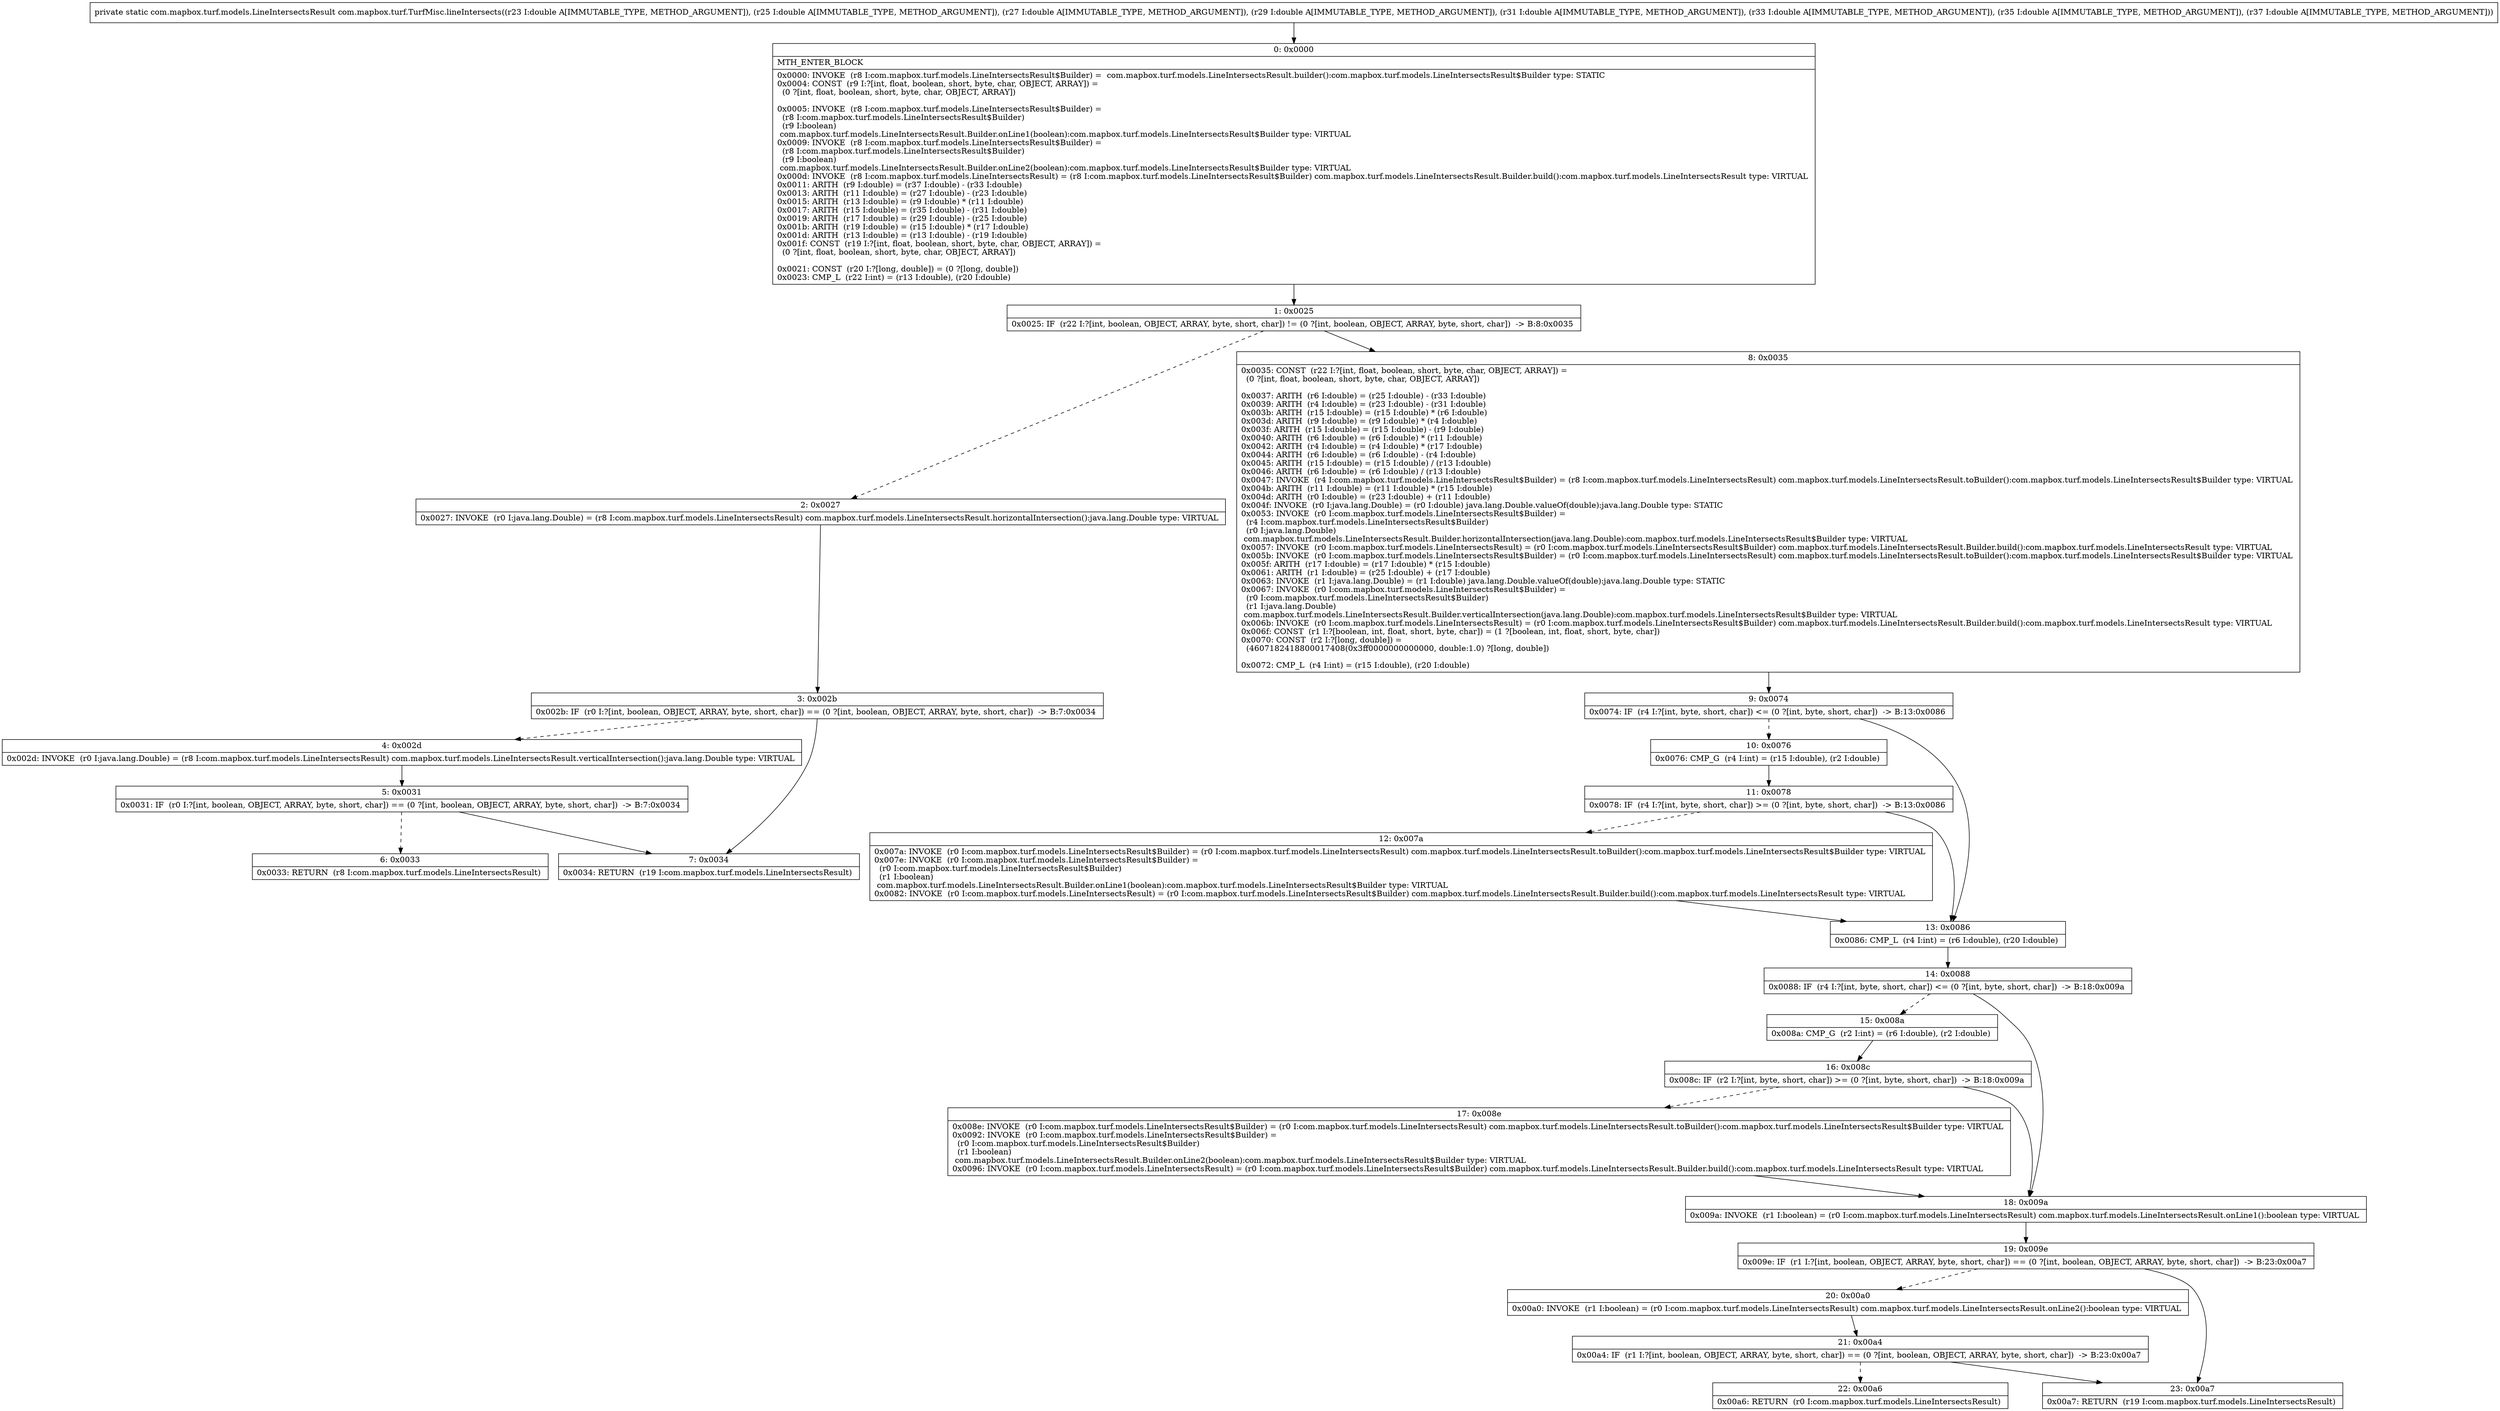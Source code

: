 digraph "CFG forcom.mapbox.turf.TurfMisc.lineIntersects(DDDDDDDD)Lcom\/mapbox\/turf\/models\/LineIntersectsResult;" {
Node_0 [shape=record,label="{0\:\ 0x0000|MTH_ENTER_BLOCK\l|0x0000: INVOKE  (r8 I:com.mapbox.turf.models.LineIntersectsResult$Builder) =  com.mapbox.turf.models.LineIntersectsResult.builder():com.mapbox.turf.models.LineIntersectsResult$Builder type: STATIC \l0x0004: CONST  (r9 I:?[int, float, boolean, short, byte, char, OBJECT, ARRAY]) = \l  (0 ?[int, float, boolean, short, byte, char, OBJECT, ARRAY])\l \l0x0005: INVOKE  (r8 I:com.mapbox.turf.models.LineIntersectsResult$Builder) = \l  (r8 I:com.mapbox.turf.models.LineIntersectsResult$Builder)\l  (r9 I:boolean)\l com.mapbox.turf.models.LineIntersectsResult.Builder.onLine1(boolean):com.mapbox.turf.models.LineIntersectsResult$Builder type: VIRTUAL \l0x0009: INVOKE  (r8 I:com.mapbox.turf.models.LineIntersectsResult$Builder) = \l  (r8 I:com.mapbox.turf.models.LineIntersectsResult$Builder)\l  (r9 I:boolean)\l com.mapbox.turf.models.LineIntersectsResult.Builder.onLine2(boolean):com.mapbox.turf.models.LineIntersectsResult$Builder type: VIRTUAL \l0x000d: INVOKE  (r8 I:com.mapbox.turf.models.LineIntersectsResult) = (r8 I:com.mapbox.turf.models.LineIntersectsResult$Builder) com.mapbox.turf.models.LineIntersectsResult.Builder.build():com.mapbox.turf.models.LineIntersectsResult type: VIRTUAL \l0x0011: ARITH  (r9 I:double) = (r37 I:double) \- (r33 I:double) \l0x0013: ARITH  (r11 I:double) = (r27 I:double) \- (r23 I:double) \l0x0015: ARITH  (r13 I:double) = (r9 I:double) * (r11 I:double) \l0x0017: ARITH  (r15 I:double) = (r35 I:double) \- (r31 I:double) \l0x0019: ARITH  (r17 I:double) = (r29 I:double) \- (r25 I:double) \l0x001b: ARITH  (r19 I:double) = (r15 I:double) * (r17 I:double) \l0x001d: ARITH  (r13 I:double) = (r13 I:double) \- (r19 I:double) \l0x001f: CONST  (r19 I:?[int, float, boolean, short, byte, char, OBJECT, ARRAY]) = \l  (0 ?[int, float, boolean, short, byte, char, OBJECT, ARRAY])\l \l0x0021: CONST  (r20 I:?[long, double]) = (0 ?[long, double]) \l0x0023: CMP_L  (r22 I:int) = (r13 I:double), (r20 I:double) \l}"];
Node_1 [shape=record,label="{1\:\ 0x0025|0x0025: IF  (r22 I:?[int, boolean, OBJECT, ARRAY, byte, short, char]) != (0 ?[int, boolean, OBJECT, ARRAY, byte, short, char])  \-\> B:8:0x0035 \l}"];
Node_2 [shape=record,label="{2\:\ 0x0027|0x0027: INVOKE  (r0 I:java.lang.Double) = (r8 I:com.mapbox.turf.models.LineIntersectsResult) com.mapbox.turf.models.LineIntersectsResult.horizontalIntersection():java.lang.Double type: VIRTUAL \l}"];
Node_3 [shape=record,label="{3\:\ 0x002b|0x002b: IF  (r0 I:?[int, boolean, OBJECT, ARRAY, byte, short, char]) == (0 ?[int, boolean, OBJECT, ARRAY, byte, short, char])  \-\> B:7:0x0034 \l}"];
Node_4 [shape=record,label="{4\:\ 0x002d|0x002d: INVOKE  (r0 I:java.lang.Double) = (r8 I:com.mapbox.turf.models.LineIntersectsResult) com.mapbox.turf.models.LineIntersectsResult.verticalIntersection():java.lang.Double type: VIRTUAL \l}"];
Node_5 [shape=record,label="{5\:\ 0x0031|0x0031: IF  (r0 I:?[int, boolean, OBJECT, ARRAY, byte, short, char]) == (0 ?[int, boolean, OBJECT, ARRAY, byte, short, char])  \-\> B:7:0x0034 \l}"];
Node_6 [shape=record,label="{6\:\ 0x0033|0x0033: RETURN  (r8 I:com.mapbox.turf.models.LineIntersectsResult) \l}"];
Node_7 [shape=record,label="{7\:\ 0x0034|0x0034: RETURN  (r19 I:com.mapbox.turf.models.LineIntersectsResult) \l}"];
Node_8 [shape=record,label="{8\:\ 0x0035|0x0035: CONST  (r22 I:?[int, float, boolean, short, byte, char, OBJECT, ARRAY]) = \l  (0 ?[int, float, boolean, short, byte, char, OBJECT, ARRAY])\l \l0x0037: ARITH  (r6 I:double) = (r25 I:double) \- (r33 I:double) \l0x0039: ARITH  (r4 I:double) = (r23 I:double) \- (r31 I:double) \l0x003b: ARITH  (r15 I:double) = (r15 I:double) * (r6 I:double) \l0x003d: ARITH  (r9 I:double) = (r9 I:double) * (r4 I:double) \l0x003f: ARITH  (r15 I:double) = (r15 I:double) \- (r9 I:double) \l0x0040: ARITH  (r6 I:double) = (r6 I:double) * (r11 I:double) \l0x0042: ARITH  (r4 I:double) = (r4 I:double) * (r17 I:double) \l0x0044: ARITH  (r6 I:double) = (r6 I:double) \- (r4 I:double) \l0x0045: ARITH  (r15 I:double) = (r15 I:double) \/ (r13 I:double) \l0x0046: ARITH  (r6 I:double) = (r6 I:double) \/ (r13 I:double) \l0x0047: INVOKE  (r4 I:com.mapbox.turf.models.LineIntersectsResult$Builder) = (r8 I:com.mapbox.turf.models.LineIntersectsResult) com.mapbox.turf.models.LineIntersectsResult.toBuilder():com.mapbox.turf.models.LineIntersectsResult$Builder type: VIRTUAL \l0x004b: ARITH  (r11 I:double) = (r11 I:double) * (r15 I:double) \l0x004d: ARITH  (r0 I:double) = (r23 I:double) + (r11 I:double) \l0x004f: INVOKE  (r0 I:java.lang.Double) = (r0 I:double) java.lang.Double.valueOf(double):java.lang.Double type: STATIC \l0x0053: INVOKE  (r0 I:com.mapbox.turf.models.LineIntersectsResult$Builder) = \l  (r4 I:com.mapbox.turf.models.LineIntersectsResult$Builder)\l  (r0 I:java.lang.Double)\l com.mapbox.turf.models.LineIntersectsResult.Builder.horizontalIntersection(java.lang.Double):com.mapbox.turf.models.LineIntersectsResult$Builder type: VIRTUAL \l0x0057: INVOKE  (r0 I:com.mapbox.turf.models.LineIntersectsResult) = (r0 I:com.mapbox.turf.models.LineIntersectsResult$Builder) com.mapbox.turf.models.LineIntersectsResult.Builder.build():com.mapbox.turf.models.LineIntersectsResult type: VIRTUAL \l0x005b: INVOKE  (r0 I:com.mapbox.turf.models.LineIntersectsResult$Builder) = (r0 I:com.mapbox.turf.models.LineIntersectsResult) com.mapbox.turf.models.LineIntersectsResult.toBuilder():com.mapbox.turf.models.LineIntersectsResult$Builder type: VIRTUAL \l0x005f: ARITH  (r17 I:double) = (r17 I:double) * (r15 I:double) \l0x0061: ARITH  (r1 I:double) = (r25 I:double) + (r17 I:double) \l0x0063: INVOKE  (r1 I:java.lang.Double) = (r1 I:double) java.lang.Double.valueOf(double):java.lang.Double type: STATIC \l0x0067: INVOKE  (r0 I:com.mapbox.turf.models.LineIntersectsResult$Builder) = \l  (r0 I:com.mapbox.turf.models.LineIntersectsResult$Builder)\l  (r1 I:java.lang.Double)\l com.mapbox.turf.models.LineIntersectsResult.Builder.verticalIntersection(java.lang.Double):com.mapbox.turf.models.LineIntersectsResult$Builder type: VIRTUAL \l0x006b: INVOKE  (r0 I:com.mapbox.turf.models.LineIntersectsResult) = (r0 I:com.mapbox.turf.models.LineIntersectsResult$Builder) com.mapbox.turf.models.LineIntersectsResult.Builder.build():com.mapbox.turf.models.LineIntersectsResult type: VIRTUAL \l0x006f: CONST  (r1 I:?[boolean, int, float, short, byte, char]) = (1 ?[boolean, int, float, short, byte, char]) \l0x0070: CONST  (r2 I:?[long, double]) = \l  (4607182418800017408(0x3ff0000000000000, double:1.0) ?[long, double])\l \l0x0072: CMP_L  (r4 I:int) = (r15 I:double), (r20 I:double) \l}"];
Node_9 [shape=record,label="{9\:\ 0x0074|0x0074: IF  (r4 I:?[int, byte, short, char]) \<= (0 ?[int, byte, short, char])  \-\> B:13:0x0086 \l}"];
Node_10 [shape=record,label="{10\:\ 0x0076|0x0076: CMP_G  (r4 I:int) = (r15 I:double), (r2 I:double) \l}"];
Node_11 [shape=record,label="{11\:\ 0x0078|0x0078: IF  (r4 I:?[int, byte, short, char]) \>= (0 ?[int, byte, short, char])  \-\> B:13:0x0086 \l}"];
Node_12 [shape=record,label="{12\:\ 0x007a|0x007a: INVOKE  (r0 I:com.mapbox.turf.models.LineIntersectsResult$Builder) = (r0 I:com.mapbox.turf.models.LineIntersectsResult) com.mapbox.turf.models.LineIntersectsResult.toBuilder():com.mapbox.turf.models.LineIntersectsResult$Builder type: VIRTUAL \l0x007e: INVOKE  (r0 I:com.mapbox.turf.models.LineIntersectsResult$Builder) = \l  (r0 I:com.mapbox.turf.models.LineIntersectsResult$Builder)\l  (r1 I:boolean)\l com.mapbox.turf.models.LineIntersectsResult.Builder.onLine1(boolean):com.mapbox.turf.models.LineIntersectsResult$Builder type: VIRTUAL \l0x0082: INVOKE  (r0 I:com.mapbox.turf.models.LineIntersectsResult) = (r0 I:com.mapbox.turf.models.LineIntersectsResult$Builder) com.mapbox.turf.models.LineIntersectsResult.Builder.build():com.mapbox.turf.models.LineIntersectsResult type: VIRTUAL \l}"];
Node_13 [shape=record,label="{13\:\ 0x0086|0x0086: CMP_L  (r4 I:int) = (r6 I:double), (r20 I:double) \l}"];
Node_14 [shape=record,label="{14\:\ 0x0088|0x0088: IF  (r4 I:?[int, byte, short, char]) \<= (0 ?[int, byte, short, char])  \-\> B:18:0x009a \l}"];
Node_15 [shape=record,label="{15\:\ 0x008a|0x008a: CMP_G  (r2 I:int) = (r6 I:double), (r2 I:double) \l}"];
Node_16 [shape=record,label="{16\:\ 0x008c|0x008c: IF  (r2 I:?[int, byte, short, char]) \>= (0 ?[int, byte, short, char])  \-\> B:18:0x009a \l}"];
Node_17 [shape=record,label="{17\:\ 0x008e|0x008e: INVOKE  (r0 I:com.mapbox.turf.models.LineIntersectsResult$Builder) = (r0 I:com.mapbox.turf.models.LineIntersectsResult) com.mapbox.turf.models.LineIntersectsResult.toBuilder():com.mapbox.turf.models.LineIntersectsResult$Builder type: VIRTUAL \l0x0092: INVOKE  (r0 I:com.mapbox.turf.models.LineIntersectsResult$Builder) = \l  (r0 I:com.mapbox.turf.models.LineIntersectsResult$Builder)\l  (r1 I:boolean)\l com.mapbox.turf.models.LineIntersectsResult.Builder.onLine2(boolean):com.mapbox.turf.models.LineIntersectsResult$Builder type: VIRTUAL \l0x0096: INVOKE  (r0 I:com.mapbox.turf.models.LineIntersectsResult) = (r0 I:com.mapbox.turf.models.LineIntersectsResult$Builder) com.mapbox.turf.models.LineIntersectsResult.Builder.build():com.mapbox.turf.models.LineIntersectsResult type: VIRTUAL \l}"];
Node_18 [shape=record,label="{18\:\ 0x009a|0x009a: INVOKE  (r1 I:boolean) = (r0 I:com.mapbox.turf.models.LineIntersectsResult) com.mapbox.turf.models.LineIntersectsResult.onLine1():boolean type: VIRTUAL \l}"];
Node_19 [shape=record,label="{19\:\ 0x009e|0x009e: IF  (r1 I:?[int, boolean, OBJECT, ARRAY, byte, short, char]) == (0 ?[int, boolean, OBJECT, ARRAY, byte, short, char])  \-\> B:23:0x00a7 \l}"];
Node_20 [shape=record,label="{20\:\ 0x00a0|0x00a0: INVOKE  (r1 I:boolean) = (r0 I:com.mapbox.turf.models.LineIntersectsResult) com.mapbox.turf.models.LineIntersectsResult.onLine2():boolean type: VIRTUAL \l}"];
Node_21 [shape=record,label="{21\:\ 0x00a4|0x00a4: IF  (r1 I:?[int, boolean, OBJECT, ARRAY, byte, short, char]) == (0 ?[int, boolean, OBJECT, ARRAY, byte, short, char])  \-\> B:23:0x00a7 \l}"];
Node_22 [shape=record,label="{22\:\ 0x00a6|0x00a6: RETURN  (r0 I:com.mapbox.turf.models.LineIntersectsResult) \l}"];
Node_23 [shape=record,label="{23\:\ 0x00a7|0x00a7: RETURN  (r19 I:com.mapbox.turf.models.LineIntersectsResult) \l}"];
MethodNode[shape=record,label="{private static com.mapbox.turf.models.LineIntersectsResult com.mapbox.turf.TurfMisc.lineIntersects((r23 I:double A[IMMUTABLE_TYPE, METHOD_ARGUMENT]), (r25 I:double A[IMMUTABLE_TYPE, METHOD_ARGUMENT]), (r27 I:double A[IMMUTABLE_TYPE, METHOD_ARGUMENT]), (r29 I:double A[IMMUTABLE_TYPE, METHOD_ARGUMENT]), (r31 I:double A[IMMUTABLE_TYPE, METHOD_ARGUMENT]), (r33 I:double A[IMMUTABLE_TYPE, METHOD_ARGUMENT]), (r35 I:double A[IMMUTABLE_TYPE, METHOD_ARGUMENT]), (r37 I:double A[IMMUTABLE_TYPE, METHOD_ARGUMENT])) }"];
MethodNode -> Node_0;
Node_0 -> Node_1;
Node_1 -> Node_2[style=dashed];
Node_1 -> Node_8;
Node_2 -> Node_3;
Node_3 -> Node_4[style=dashed];
Node_3 -> Node_7;
Node_4 -> Node_5;
Node_5 -> Node_6[style=dashed];
Node_5 -> Node_7;
Node_8 -> Node_9;
Node_9 -> Node_10[style=dashed];
Node_9 -> Node_13;
Node_10 -> Node_11;
Node_11 -> Node_12[style=dashed];
Node_11 -> Node_13;
Node_12 -> Node_13;
Node_13 -> Node_14;
Node_14 -> Node_15[style=dashed];
Node_14 -> Node_18;
Node_15 -> Node_16;
Node_16 -> Node_17[style=dashed];
Node_16 -> Node_18;
Node_17 -> Node_18;
Node_18 -> Node_19;
Node_19 -> Node_20[style=dashed];
Node_19 -> Node_23;
Node_20 -> Node_21;
Node_21 -> Node_22[style=dashed];
Node_21 -> Node_23;
}

